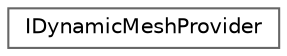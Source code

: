 digraph "Graphical Class Hierarchy"
{
 // INTERACTIVE_SVG=YES
 // LATEX_PDF_SIZE
  bgcolor="transparent";
  edge [fontname=Helvetica,fontsize=10,labelfontname=Helvetica,labelfontsize=10];
  node [fontname=Helvetica,fontsize=10,shape=box,height=0.2,width=0.4];
  rankdir="LR";
  Node0 [id="Node000000",label="IDynamicMeshProvider",height=0.2,width=0.4,color="grey40", fillcolor="white", style="filled",URL="$da/d90/classIDynamicMeshProvider.html",tooltip=" "];
}
